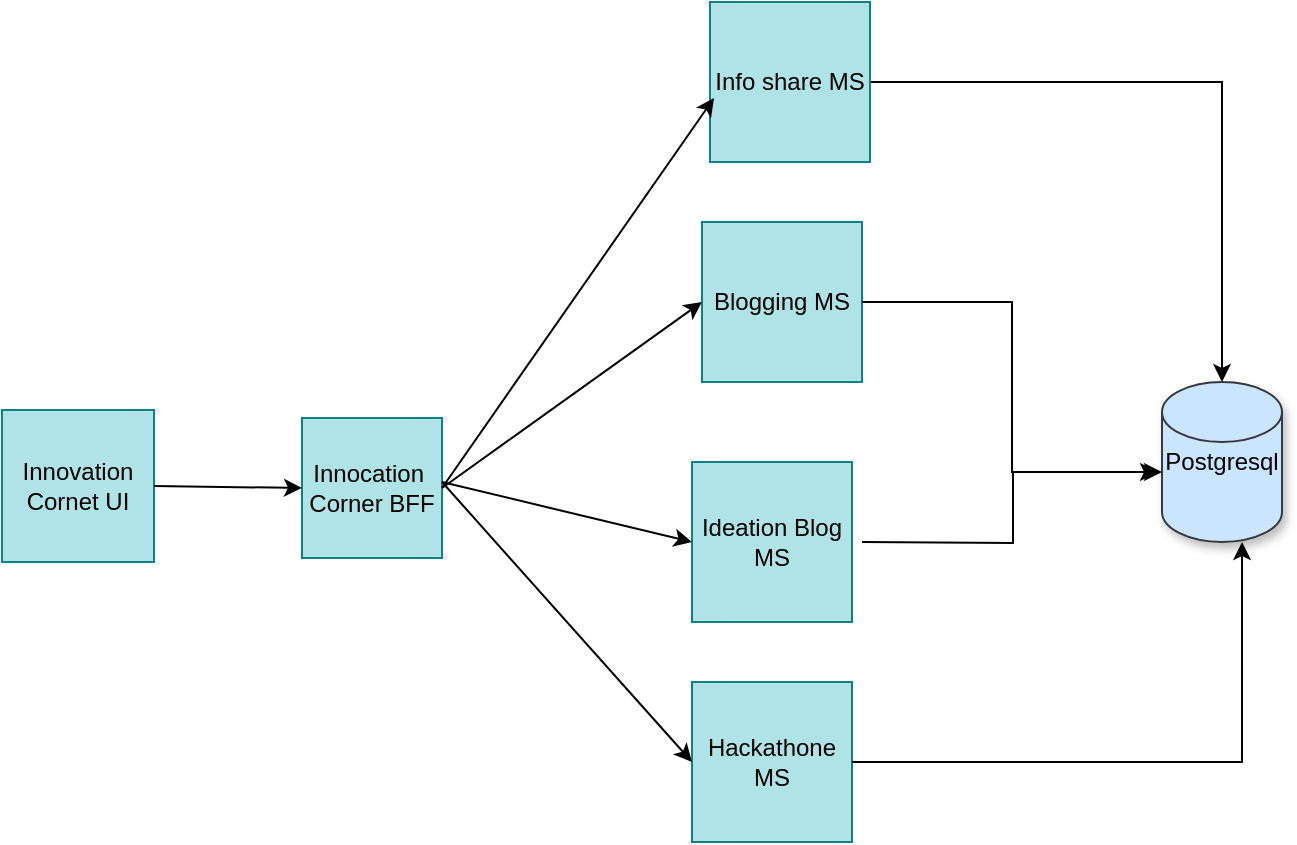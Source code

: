 <mxfile version="13.6.5" type="github"><diagram id="ZUKZ0LwwpASjqj0s1IEB" name="Page-1"><mxGraphModel dx="786" dy="456" grid="1" gridSize="10" guides="1" tooltips="1" connect="1" arrows="1" fold="1" page="1" pageScale="1" pageWidth="850" pageHeight="1100" math="0" shadow="0"><root><mxCell id="0"/><mxCell id="1" parent="0"/><mxCell id="CokFOstDdYtvjuwCupxT-1" value="Innovation Cornet UI" style="whiteSpace=wrap;html=1;aspect=fixed;fillColor=#b0e3e6;strokeColor=#0e8088;" vertex="1" parent="1"><mxGeometry x="40" y="314" width="76" height="76" as="geometry"/></mxCell><mxCell id="CokFOstDdYtvjuwCupxT-2" value="Innocation&amp;nbsp; Corner BFF" style="whiteSpace=wrap;html=1;aspect=fixed;fillColor=#b0e3e6;strokeColor=#0e8088;" vertex="1" parent="1"><mxGeometry x="190" y="318" width="70" height="70" as="geometry"/></mxCell><mxCell id="CokFOstDdYtvjuwCupxT-3" value="" style="endArrow=classic;html=1;entryX=0;entryY=0.5;entryDx=0;entryDy=0;exitX=1;exitY=0.5;exitDx=0;exitDy=0;" edge="1" parent="1" source="CokFOstDdYtvjuwCupxT-1" target="CokFOstDdYtvjuwCupxT-2"><mxGeometry width="50" height="50" relative="1" as="geometry"><mxPoint x="380" y="270" as="sourcePoint"/><mxPoint x="430" y="220" as="targetPoint"/></mxGeometry></mxCell><mxCell id="CokFOstDdYtvjuwCupxT-14" style="edgeStyle=orthogonalEdgeStyle;rounded=0;orthogonalLoop=1;jettySize=auto;html=1;exitX=1;exitY=0.5;exitDx=0;exitDy=0;" edge="1" parent="1" source="CokFOstDdYtvjuwCupxT-4" target="CokFOstDdYtvjuwCupxT-12"><mxGeometry relative="1" as="geometry"/></mxCell><mxCell id="CokFOstDdYtvjuwCupxT-4" value="Info share MS" style="whiteSpace=wrap;html=1;aspect=fixed;fillColor=#b0e3e6;strokeColor=#0e8088;" vertex="1" parent="1"><mxGeometry x="394" y="110" width="80" height="80" as="geometry"/></mxCell><mxCell id="CokFOstDdYtvjuwCupxT-5" value="&lt;div&gt;Blogging MS&lt;/div&gt;" style="whiteSpace=wrap;html=1;aspect=fixed;fillColor=#b0e3e6;strokeColor=#0e8088;" vertex="1" parent="1"><mxGeometry x="390" y="220" width="80" height="80" as="geometry"/></mxCell><mxCell id="CokFOstDdYtvjuwCupxT-6" value="Ideation Blog MS" style="whiteSpace=wrap;html=1;aspect=fixed;fillColor=#b0e3e6;strokeColor=#0e8088;" vertex="1" parent="1"><mxGeometry x="385" y="340" width="80" height="80" as="geometry"/></mxCell><mxCell id="CokFOstDdYtvjuwCupxT-7" value="&lt;div&gt;Hackathone MS&lt;/div&gt;" style="whiteSpace=wrap;html=1;aspect=fixed;fillColor=#b0e3e6;strokeColor=#0e8088;" vertex="1" parent="1"><mxGeometry x="385" y="450" width="80" height="80" as="geometry"/></mxCell><mxCell id="CokFOstDdYtvjuwCupxT-8" value="" style="endArrow=classic;html=1;exitX=1;exitY=0.5;exitDx=0;exitDy=0;entryX=0.025;entryY=0.6;entryDx=0;entryDy=0;entryPerimeter=0;" edge="1" parent="1" source="CokFOstDdYtvjuwCupxT-2" target="CokFOstDdYtvjuwCupxT-4"><mxGeometry width="50" height="50" relative="1" as="geometry"><mxPoint x="370" y="320" as="sourcePoint"/><mxPoint x="420" y="270" as="targetPoint"/></mxGeometry></mxCell><mxCell id="CokFOstDdYtvjuwCupxT-9" value="" style="endArrow=classic;html=1;exitX=1;exitY=0.5;exitDx=0;exitDy=0;entryX=0;entryY=0.5;entryDx=0;entryDy=0;" edge="1" parent="1" source="CokFOstDdYtvjuwCupxT-2" target="CokFOstDdYtvjuwCupxT-5"><mxGeometry width="50" height="50" relative="1" as="geometry"><mxPoint x="270" y="363" as="sourcePoint"/><mxPoint x="406" y="168" as="targetPoint"/></mxGeometry></mxCell><mxCell id="CokFOstDdYtvjuwCupxT-10" value="" style="endArrow=classic;html=1;entryX=0;entryY=0.5;entryDx=0;entryDy=0;" edge="1" parent="1" target="CokFOstDdYtvjuwCupxT-6"><mxGeometry width="50" height="50" relative="1" as="geometry"><mxPoint x="260" y="350" as="sourcePoint"/><mxPoint x="400" y="270" as="targetPoint"/></mxGeometry></mxCell><mxCell id="CokFOstDdYtvjuwCupxT-11" value="" style="endArrow=classic;html=1;entryX=0;entryY=0.5;entryDx=0;entryDy=0;" edge="1" parent="1" target="CokFOstDdYtvjuwCupxT-7"><mxGeometry width="50" height="50" relative="1" as="geometry"><mxPoint x="260" y="350" as="sourcePoint"/><mxPoint x="395" y="390" as="targetPoint"/></mxGeometry></mxCell><mxCell id="CokFOstDdYtvjuwCupxT-12" value="Postgresql" style="shape=cylinder2;whiteSpace=wrap;html=1;boundedLbl=1;backgroundOutline=1;size=15;strokeColor=#36393d;fillColor=#CCE5FF;shadow=1;" vertex="1" parent="1"><mxGeometry x="620" y="300" width="60" height="80" as="geometry"/></mxCell><mxCell id="CokFOstDdYtvjuwCupxT-15" style="edgeStyle=orthogonalEdgeStyle;rounded=0;orthogonalLoop=1;jettySize=auto;html=1;exitX=1;exitY=0.5;exitDx=0;exitDy=0;entryX=0;entryY=0.563;entryDx=0;entryDy=0;entryPerimeter=0;" edge="1" parent="1" source="CokFOstDdYtvjuwCupxT-5" target="CokFOstDdYtvjuwCupxT-12"><mxGeometry relative="1" as="geometry"><mxPoint x="484" y="160" as="sourcePoint"/><mxPoint x="660" y="310" as="targetPoint"/></mxGeometry></mxCell><mxCell id="CokFOstDdYtvjuwCupxT-16" style="edgeStyle=orthogonalEdgeStyle;rounded=0;orthogonalLoop=1;jettySize=auto;html=1;entryX=-0.033;entryY=0.563;entryDx=0;entryDy=0;entryPerimeter=0;" edge="1" parent="1" target="CokFOstDdYtvjuwCupxT-12"><mxGeometry relative="1" as="geometry"><mxPoint x="470" y="380" as="sourcePoint"/><mxPoint x="630" y="355.04" as="targetPoint"/></mxGeometry></mxCell><mxCell id="CokFOstDdYtvjuwCupxT-17" style="edgeStyle=orthogonalEdgeStyle;rounded=0;orthogonalLoop=1;jettySize=auto;html=1;entryX=0.667;entryY=1;entryDx=0;entryDy=0;entryPerimeter=0;exitX=1;exitY=0.5;exitDx=0;exitDy=0;" edge="1" parent="1" source="CokFOstDdYtvjuwCupxT-7" target="CokFOstDdYtvjuwCupxT-12"><mxGeometry relative="1" as="geometry"><mxPoint x="480" y="390" as="sourcePoint"/><mxPoint x="628.02" y="355.04" as="targetPoint"/></mxGeometry></mxCell></root></mxGraphModel></diagram></mxfile>